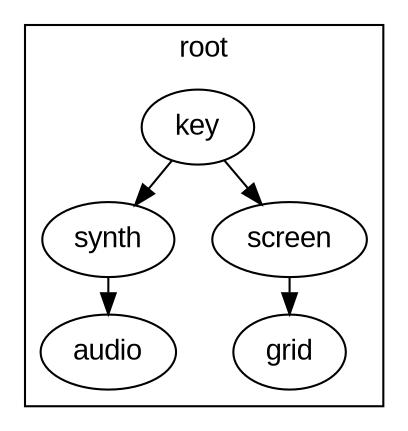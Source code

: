 digraph unix {
  graph [ dpi = 72 ]; 
  graph [nodesep = 0.25; ranksep=0.25];
  fontname="Arial"
  node [fontname="Arial"]
  edge [fontname="Arial"]
  subgraph cluster_root_12 {
    label = "root"; // scope
    key_18 [
      label = "key"; // node
    ];
    synth_19 [
      label = "synth"; // node
    ];
    audio_20 [
      label = "audio"; // node
    ];
    screen_21 [
      label = "screen"; // node
    ];
    grid_22 [
      label = "grid"; // node
    ];
    
  }
  "key_18" -> "synth_19";
  "key_18" -> "screen_21";
  "synth_19" -> "audio_20";
  "screen_21" -> "grid_22";
}

